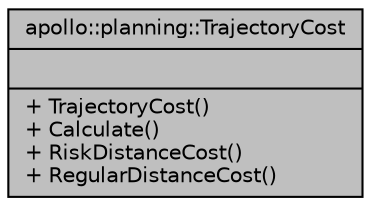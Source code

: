 digraph "apollo::planning::TrajectoryCost"
{
  edge [fontname="Helvetica",fontsize="10",labelfontname="Helvetica",labelfontsize="10"];
  node [fontname="Helvetica",fontsize="10",shape=record];
  Node1 [label="{apollo::planning::TrajectoryCost\n||+ TrajectoryCost()\l+ Calculate()\l+ RiskDistanceCost()\l+ RegularDistanceCost()\l}",height=0.2,width=0.4,color="black", fillcolor="grey75", style="filled" fontcolor="black"];
}

